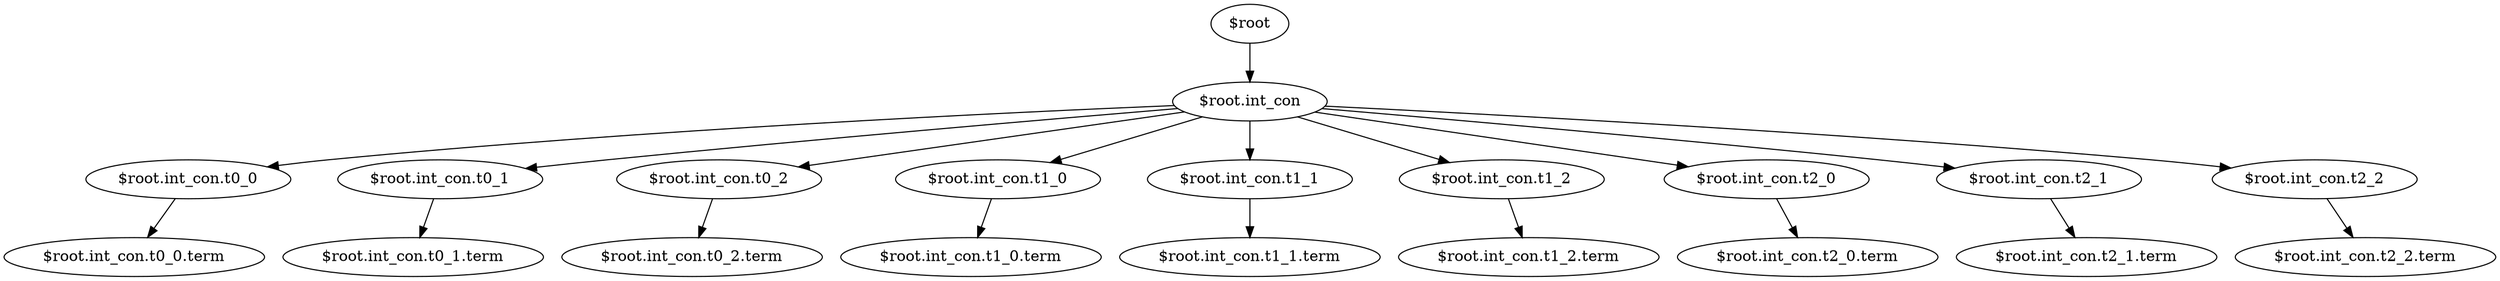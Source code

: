 digraph G {
  "$root" -> "$root.int_con";
  "$root.int_con" -> "$root.int_con.t0_0";
  "$root.int_con.t0_0" -> "$root.int_con.t0_0.term";
  "$root.int_con" -> "$root.int_con.t0_1";
  "$root.int_con.t0_1" -> "$root.int_con.t0_1.term";
  "$root.int_con" -> "$root.int_con.t0_2";
  "$root.int_con.t0_2" -> "$root.int_con.t0_2.term";
  "$root.int_con" -> "$root.int_con.t1_0";
  "$root.int_con.t1_0" -> "$root.int_con.t1_0.term";
  "$root.int_con" -> "$root.int_con.t1_1";
  "$root.int_con.t1_1" -> "$root.int_con.t1_1.term";
  "$root.int_con" -> "$root.int_con.t1_2";
  "$root.int_con.t1_2" -> "$root.int_con.t1_2.term";
  "$root.int_con" -> "$root.int_con.t2_0";
  "$root.int_con.t2_0" -> "$root.int_con.t2_0.term";
  "$root.int_con" -> "$root.int_con.t2_1";
  "$root.int_con.t2_1" -> "$root.int_con.t2_1.term";
  "$root.int_con" -> "$root.int_con.t2_2";
  "$root.int_con.t2_2" -> "$root.int_con.t2_2.term";
}
